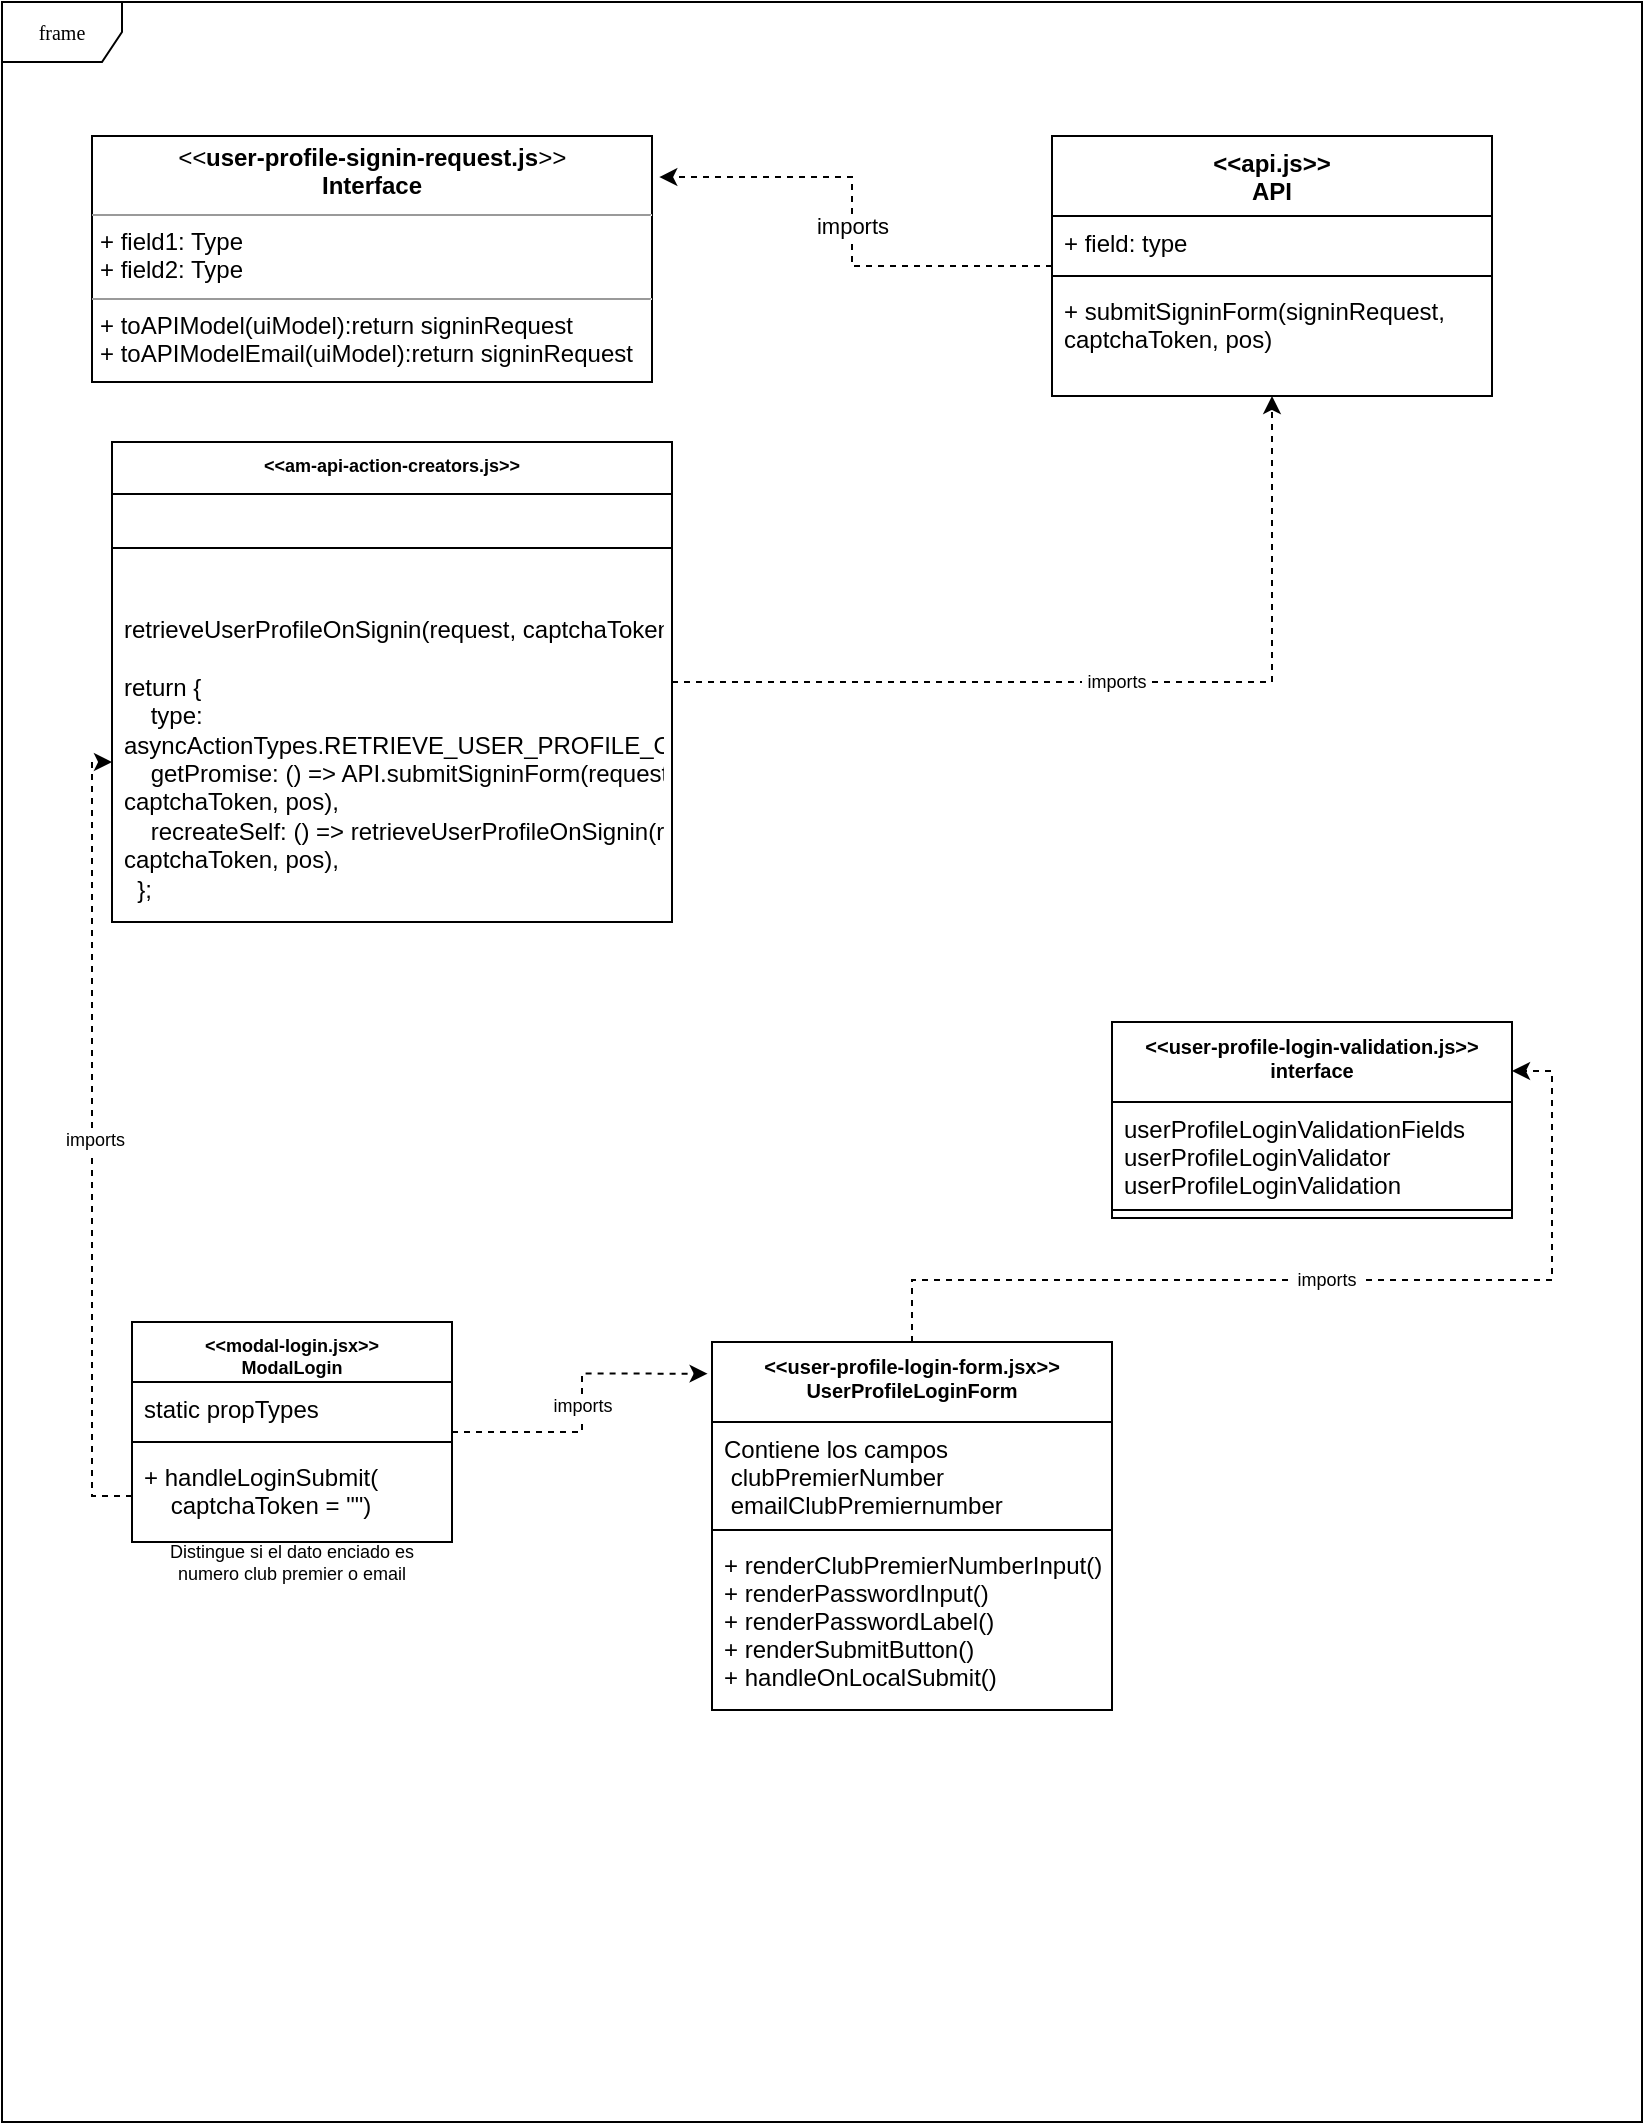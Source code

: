 <mxfile version="14.9.8" type="github">
  <diagram name="Page-1" id="c4acf3e9-155e-7222-9cf6-157b1a14988f">
    <mxGraphModel dx="1138" dy="645" grid="1" gridSize="10" guides="1" tooltips="1" connect="1" arrows="1" fold="1" page="1" pageScale="1" pageWidth="850" pageHeight="1100" background="none" math="0" shadow="0">
      <root>
        <mxCell id="0" />
        <mxCell id="1" parent="0" />
        <mxCell id="17acba5748e5396b-1" value="frame" style="shape=umlFrame;whiteSpace=wrap;html=1;rounded=0;shadow=0;comic=0;labelBackgroundColor=none;strokeWidth=1;fontFamily=Verdana;fontSize=10;align=center;" parent="1" vertex="1">
          <mxGeometry x="15" y="20" width="820" height="1060" as="geometry" />
        </mxCell>
        <mxCell id="5d2195bd80daf111-18" value="&lt;p style=&quot;margin: 0px ; margin-top: 4px ; text-align: center&quot;&gt;&lt;i&gt;&amp;lt;&amp;lt;&lt;/i&gt;&lt;span data-lucid-type=&quot;application/vnd.lucid.text&quot; data-lucid-content=&quot;{&amp;#34;t&amp;#34;:&amp;#34;user-profile-signin-request.js&amp;#34;,&amp;#34;m&amp;#34;:[{&amp;#34;s&amp;#34;:0,&amp;#34;n&amp;#34;:&amp;#34;b&amp;#34;,&amp;#34;v&amp;#34;:true,&amp;#34;e&amp;#34;:30}]}&quot;&gt;&lt;span style=&quot;font-weight: bold&quot;&gt;user-profile-signin-request.js&lt;/span&gt;&lt;/span&gt;&lt;i&gt;&amp;gt;&amp;gt;&lt;/i&gt;&lt;br&gt;&lt;b&gt;Interface&lt;/b&gt;&lt;/p&gt;&lt;hr size=&quot;1&quot;&gt;&lt;p style=&quot;margin: 0px ; margin-left: 4px&quot;&gt;+ field1: Type&lt;br&gt;+ field2: Type&lt;/p&gt;&lt;hr size=&quot;1&quot;&gt;&lt;p style=&quot;margin: 0px ; margin-left: 4px&quot;&gt;+ toAPIModel(uiModel):return signinRequest&lt;/p&gt;&lt;p style=&quot;margin: 0px ; margin-left: 4px&quot;&gt;+ toAPIModelEmail(uiModel):return signinRequest&lt;/p&gt;" style="verticalAlign=top;align=left;overflow=fill;fontSize=12;fontFamily=Helvetica;html=1;rounded=0;shadow=0;comic=0;labelBackgroundColor=none;strokeWidth=1" parent="1" vertex="1">
          <mxGeometry x="60" y="87" width="280" height="123" as="geometry" />
        </mxCell>
        <mxCell id="3acq9EiNCCKWYIQhc1D9-9" value="imports" style="edgeStyle=orthogonalEdgeStyle;rounded=0;orthogonalLoop=1;jettySize=auto;html=1;dashed=1;entryX=1.013;entryY=0.167;entryDx=0;entryDy=0;entryPerimeter=0;" edge="1" parent="1" source="3acq9EiNCCKWYIQhc1D9-5" target="5d2195bd80daf111-18">
          <mxGeometry relative="1" as="geometry" />
        </mxCell>
        <mxCell id="3acq9EiNCCKWYIQhc1D9-5" value="&lt;&lt;api.js&gt;&gt;&#xa;API" style="swimlane;fontStyle=1;align=center;verticalAlign=top;childLayout=stackLayout;horizontal=1;startSize=40;horizontalStack=0;resizeParent=1;resizeParentMax=0;resizeLast=0;collapsible=1;marginBottom=0;" vertex="1" parent="1">
          <mxGeometry x="540" y="87" width="220" height="130" as="geometry" />
        </mxCell>
        <mxCell id="3acq9EiNCCKWYIQhc1D9-6" value="+ field: type" style="text;strokeColor=none;fillColor=none;align=left;verticalAlign=top;spacingLeft=4;spacingRight=4;overflow=hidden;rotatable=0;points=[[0,0.5],[1,0.5]];portConstraint=eastwest;" vertex="1" parent="3acq9EiNCCKWYIQhc1D9-5">
          <mxGeometry y="40" width="220" height="26" as="geometry" />
        </mxCell>
        <mxCell id="3acq9EiNCCKWYIQhc1D9-7" value="" style="line;strokeWidth=1;fillColor=none;align=left;verticalAlign=middle;spacingTop=-1;spacingLeft=3;spacingRight=3;rotatable=0;labelPosition=right;points=[];portConstraint=eastwest;" vertex="1" parent="3acq9EiNCCKWYIQhc1D9-5">
          <mxGeometry y="66" width="220" height="8" as="geometry" />
        </mxCell>
        <mxCell id="3acq9EiNCCKWYIQhc1D9-8" value="+ submitSigninForm(signinRequest, &#xa;captchaToken, pos)" style="text;strokeColor=none;fillColor=none;align=left;verticalAlign=top;spacingLeft=4;spacingRight=4;overflow=hidden;rotatable=0;points=[[0,0.5],[1,0.5]];portConstraint=eastwest;" vertex="1" parent="3acq9EiNCCKWYIQhc1D9-5">
          <mxGeometry y="74" width="220" height="56" as="geometry" />
        </mxCell>
        <mxCell id="3acq9EiNCCKWYIQhc1D9-34" value="&amp;nbsp;imports&amp;nbsp;" style="edgeStyle=orthogonalEdgeStyle;rounded=0;orthogonalLoop=1;jettySize=auto;html=1;dashed=1;fontSize=9;entryX=1;entryY=0.25;entryDx=0;entryDy=0;" edge="1" parent="1" source="3acq9EiNCCKWYIQhc1D9-22" target="3acq9EiNCCKWYIQhc1D9-30">
          <mxGeometry relative="1" as="geometry" />
        </mxCell>
        <mxCell id="3acq9EiNCCKWYIQhc1D9-22" value="&lt;&lt;user-profile-login-form.jsx&gt;&gt;&#xa;UserProfileLoginForm" style="swimlane;fontStyle=1;align=center;verticalAlign=top;childLayout=stackLayout;horizontal=1;startSize=40;horizontalStack=0;resizeParent=1;resizeParentMax=0;resizeLast=0;collapsible=1;marginBottom=0;fontSize=10;" vertex="1" parent="1">
          <mxGeometry x="370" y="690" width="200" height="184" as="geometry" />
        </mxCell>
        <mxCell id="3acq9EiNCCKWYIQhc1D9-23" value="Contiene los campos &#xa; clubPremierNumber&#xa; emailClubPremiernumber" style="text;strokeColor=none;fillColor=none;align=left;verticalAlign=top;spacingLeft=4;spacingRight=4;overflow=hidden;rotatable=0;points=[[0,0.5],[1,0.5]];portConstraint=eastwest;" vertex="1" parent="3acq9EiNCCKWYIQhc1D9-22">
          <mxGeometry y="40" width="200" height="50" as="geometry" />
        </mxCell>
        <mxCell id="3acq9EiNCCKWYIQhc1D9-24" value="" style="line;strokeWidth=1;fillColor=none;align=left;verticalAlign=middle;spacingTop=-1;spacingLeft=3;spacingRight=3;rotatable=0;labelPosition=right;points=[];portConstraint=eastwest;" vertex="1" parent="3acq9EiNCCKWYIQhc1D9-22">
          <mxGeometry y="90" width="200" height="8" as="geometry" />
        </mxCell>
        <mxCell id="3acq9EiNCCKWYIQhc1D9-25" value="+ renderClubPremierNumberInput()&#xa;+ renderPasswordInput()&#xa;+ renderPasswordLabel()&#xa;+ renderSubmitButton()&#xa;+ handleOnLocalSubmit()" style="text;strokeColor=none;fillColor=none;align=left;verticalAlign=top;spacingLeft=4;spacingRight=4;overflow=hidden;rotatable=0;points=[[0,0.5],[1,0.5]];portConstraint=eastwest;" vertex="1" parent="3acq9EiNCCKWYIQhc1D9-22">
          <mxGeometry y="98" width="200" height="86" as="geometry" />
        </mxCell>
        <mxCell id="3acq9EiNCCKWYIQhc1D9-30" value="&lt;&lt;user-profile-login-validation.js&gt;&gt;&#xa;interface" style="swimlane;fontStyle=1;align=center;verticalAlign=top;childLayout=stackLayout;horizontal=1;startSize=40;horizontalStack=0;resizeParent=1;resizeParentMax=0;resizeLast=0;collapsible=1;marginBottom=0;fontSize=10;" vertex="1" parent="1">
          <mxGeometry x="570" y="530" width="200" height="98" as="geometry" />
        </mxCell>
        <mxCell id="3acq9EiNCCKWYIQhc1D9-31" value="userProfileLoginValidationFields&#xa;userProfileLoginValidator&#xa;userProfileLoginValidation" style="text;strokeColor=none;fillColor=none;align=left;verticalAlign=top;spacingLeft=4;spacingRight=4;overflow=hidden;rotatable=0;points=[[0,0.5],[1,0.5]];portConstraint=eastwest;" vertex="1" parent="3acq9EiNCCKWYIQhc1D9-30">
          <mxGeometry y="40" width="200" height="50" as="geometry" />
        </mxCell>
        <mxCell id="3acq9EiNCCKWYIQhc1D9-32" value="" style="line;strokeWidth=1;fillColor=none;align=left;verticalAlign=middle;spacingTop=-1;spacingLeft=3;spacingRight=3;rotatable=0;labelPosition=right;points=[];portConstraint=eastwest;" vertex="1" parent="3acq9EiNCCKWYIQhc1D9-30">
          <mxGeometry y="90" width="200" height="8" as="geometry" />
        </mxCell>
        <mxCell id="3acq9EiNCCKWYIQhc1D9-45" value="&amp;nbsp;imports&amp;nbsp;" style="edgeStyle=orthogonalEdgeStyle;rounded=0;orthogonalLoop=1;jettySize=auto;html=1;entryX=-0.011;entryY=0.086;entryDx=0;entryDy=0;entryPerimeter=0;dashed=1;fontSize=9;" edge="1" parent="1" source="3acq9EiNCCKWYIQhc1D9-39" target="3acq9EiNCCKWYIQhc1D9-22">
          <mxGeometry relative="1" as="geometry" />
        </mxCell>
        <mxCell id="3acq9EiNCCKWYIQhc1D9-51" value="&amp;nbsp; imports&amp;nbsp;" style="edgeStyle=orthogonalEdgeStyle;rounded=0;orthogonalLoop=1;jettySize=auto;html=1;dashed=1;fontSize=9;exitX=0;exitY=0.5;exitDx=0;exitDy=0;" edge="1" parent="1" source="3acq9EiNCCKWYIQhc1D9-42" target="3acq9EiNCCKWYIQhc1D9-49">
          <mxGeometry relative="1" as="geometry" />
        </mxCell>
        <mxCell id="3acq9EiNCCKWYIQhc1D9-39" value="&lt;&lt;modal-login.jsx&gt;&gt;&#xa;ModalLogin" style="swimlane;fontStyle=1;align=center;verticalAlign=top;childLayout=stackLayout;horizontal=1;startSize=30;horizontalStack=0;resizeParent=1;resizeParentMax=0;resizeLast=0;collapsible=1;marginBottom=0;fontSize=9;" vertex="1" parent="1">
          <mxGeometry x="80" y="680" width="160" height="110" as="geometry" />
        </mxCell>
        <mxCell id="3acq9EiNCCKWYIQhc1D9-40" value="static propTypes" style="text;strokeColor=none;fillColor=none;align=left;verticalAlign=top;spacingLeft=4;spacingRight=4;overflow=hidden;rotatable=0;points=[[0,0.5],[1,0.5]];portConstraint=eastwest;" vertex="1" parent="3acq9EiNCCKWYIQhc1D9-39">
          <mxGeometry y="30" width="160" height="26" as="geometry" />
        </mxCell>
        <mxCell id="3acq9EiNCCKWYIQhc1D9-41" value="" style="line;strokeWidth=1;fillColor=none;align=left;verticalAlign=middle;spacingTop=-1;spacingLeft=3;spacingRight=3;rotatable=0;labelPosition=right;points=[];portConstraint=eastwest;" vertex="1" parent="3acq9EiNCCKWYIQhc1D9-39">
          <mxGeometry y="56" width="160" height="8" as="geometry" />
        </mxCell>
        <mxCell id="3acq9EiNCCKWYIQhc1D9-42" value="+ handleLoginSubmit(&#xa;    captchaToken = &quot;&quot;)" style="text;strokeColor=none;fillColor=none;align=left;verticalAlign=top;spacingLeft=4;spacingRight=4;overflow=hidden;rotatable=0;points=[[0,0.5],[1,0.5]];portConstraint=eastwest;" vertex="1" parent="3acq9EiNCCKWYIQhc1D9-39">
          <mxGeometry y="64" width="160" height="46" as="geometry" />
        </mxCell>
        <mxCell id="3acq9EiNCCKWYIQhc1D9-43" value="Distingue si el dato enciado es numero club premier o email" style="text;html=1;strokeColor=none;fillColor=none;align=center;verticalAlign=middle;whiteSpace=wrap;rounded=0;fontSize=9;" vertex="1" parent="1">
          <mxGeometry x="85" y="790" width="150" height="20" as="geometry" />
        </mxCell>
        <mxCell id="3acq9EiNCCKWYIQhc1D9-50" value="&amp;nbsp;imports&amp;nbsp;" style="edgeStyle=orthogonalEdgeStyle;rounded=0;orthogonalLoop=1;jettySize=auto;html=1;dashed=1;fontSize=9;" edge="1" parent="1" source="3acq9EiNCCKWYIQhc1D9-46" target="3acq9EiNCCKWYIQhc1D9-5">
          <mxGeometry relative="1" as="geometry" />
        </mxCell>
        <mxCell id="3acq9EiNCCKWYIQhc1D9-46" value="&lt;&lt;am-api-action-creators.js&gt;&gt;" style="swimlane;fontStyle=1;align=center;verticalAlign=top;childLayout=stackLayout;horizontal=1;startSize=26;horizontalStack=0;resizeParent=1;resizeParentMax=0;resizeLast=0;collapsible=1;marginBottom=0;fontSize=9;" vertex="1" parent="1">
          <mxGeometry x="70" y="240" width="280" height="240" as="geometry" />
        </mxCell>
        <mxCell id="3acq9EiNCCKWYIQhc1D9-48" value="" style="line;strokeWidth=1;fillColor=none;align=left;verticalAlign=middle;spacingTop=-1;spacingLeft=3;spacingRight=3;rotatable=0;labelPosition=right;points=[];portConstraint=eastwest;" vertex="1" parent="3acq9EiNCCKWYIQhc1D9-46">
          <mxGeometry y="26" width="280" height="54" as="geometry" />
        </mxCell>
        <mxCell id="3acq9EiNCCKWYIQhc1D9-49" value="retrieveUserProfileOnSignin(request, captchaToken = &#39;&#39;, pos)&#xa;&#xa;return {&#xa;    type: asyncActionTypes.RETRIEVE_USER_PROFILE_ON_SIGNIN,&#xa;    getPromise: () =&gt; API.submitSigninForm(request, captchaToken, pos),&#xa;    recreateSelf: () =&gt; retrieveUserProfileOnSignin(request, captchaToken, pos),&#xa;  };" style="text;strokeColor=none;fillColor=none;align=left;verticalAlign=top;spacingLeft=4;spacingRight=4;overflow=hidden;rotatable=0;points=[[0,0.5],[1,0.5]];portConstraint=eastwest;whiteSpace=wrap;" vertex="1" parent="3acq9EiNCCKWYIQhc1D9-46">
          <mxGeometry y="80" width="280" height="160" as="geometry" />
        </mxCell>
      </root>
    </mxGraphModel>
  </diagram>
</mxfile>
